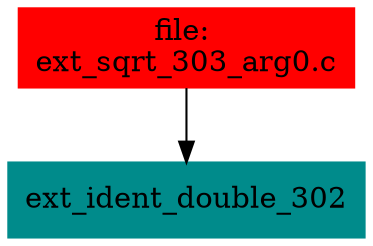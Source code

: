 digraph G {
node [shape=box]

0 [label="file: 
ext_sqrt_303_arg0.c",color=red, style=filled]
1 [label="ext_ident_double_302",color=cyan4, style=filled]
0 -> 1


}

